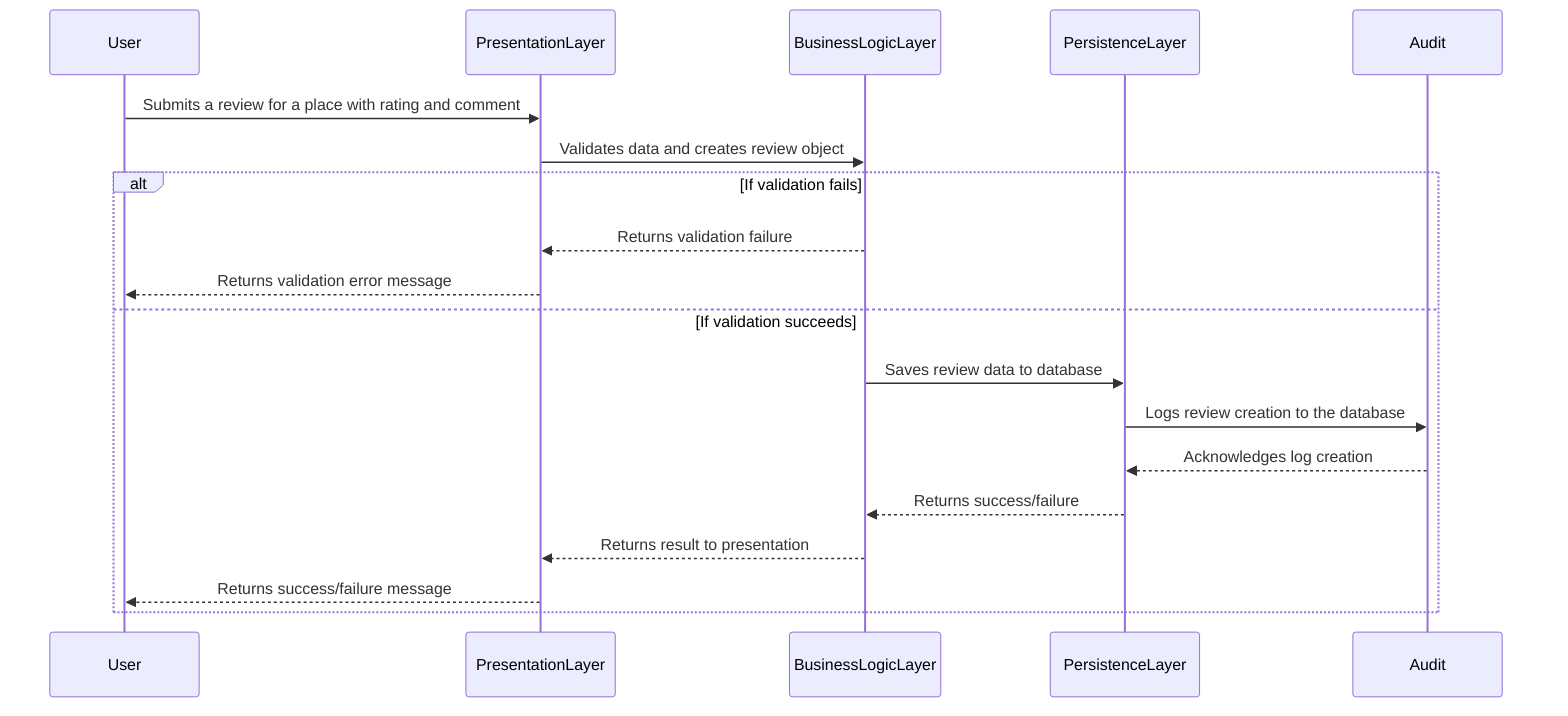sequenceDiagram
  participant User
  participant PresentationLayer
  participant BusinessLogicLayer
  participant PersistenceLayer
  participant Audit

  User->>PresentationLayer: Submits a review for a place with rating and comment
  PresentationLayer->>BusinessLogicLayer: Validates data and creates review object
  alt If validation fails
    BusinessLogicLayer-->>PresentationLayer: Returns validation failure
    PresentationLayer-->>User: Returns validation error message
  else If validation succeeds
    BusinessLogicLayer->>PersistenceLayer: Saves review data to database
    PersistenceLayer->>Audit: Logs review creation to the database
    Audit-->>PersistenceLayer: Acknowledges log creation
    PersistenceLayer-->>BusinessLogicLayer: Returns success/failure
    BusinessLogicLayer-->>PresentationLayer: Returns result to presentation
    PresentationLayer-->>User: Returns success/failure message
  end